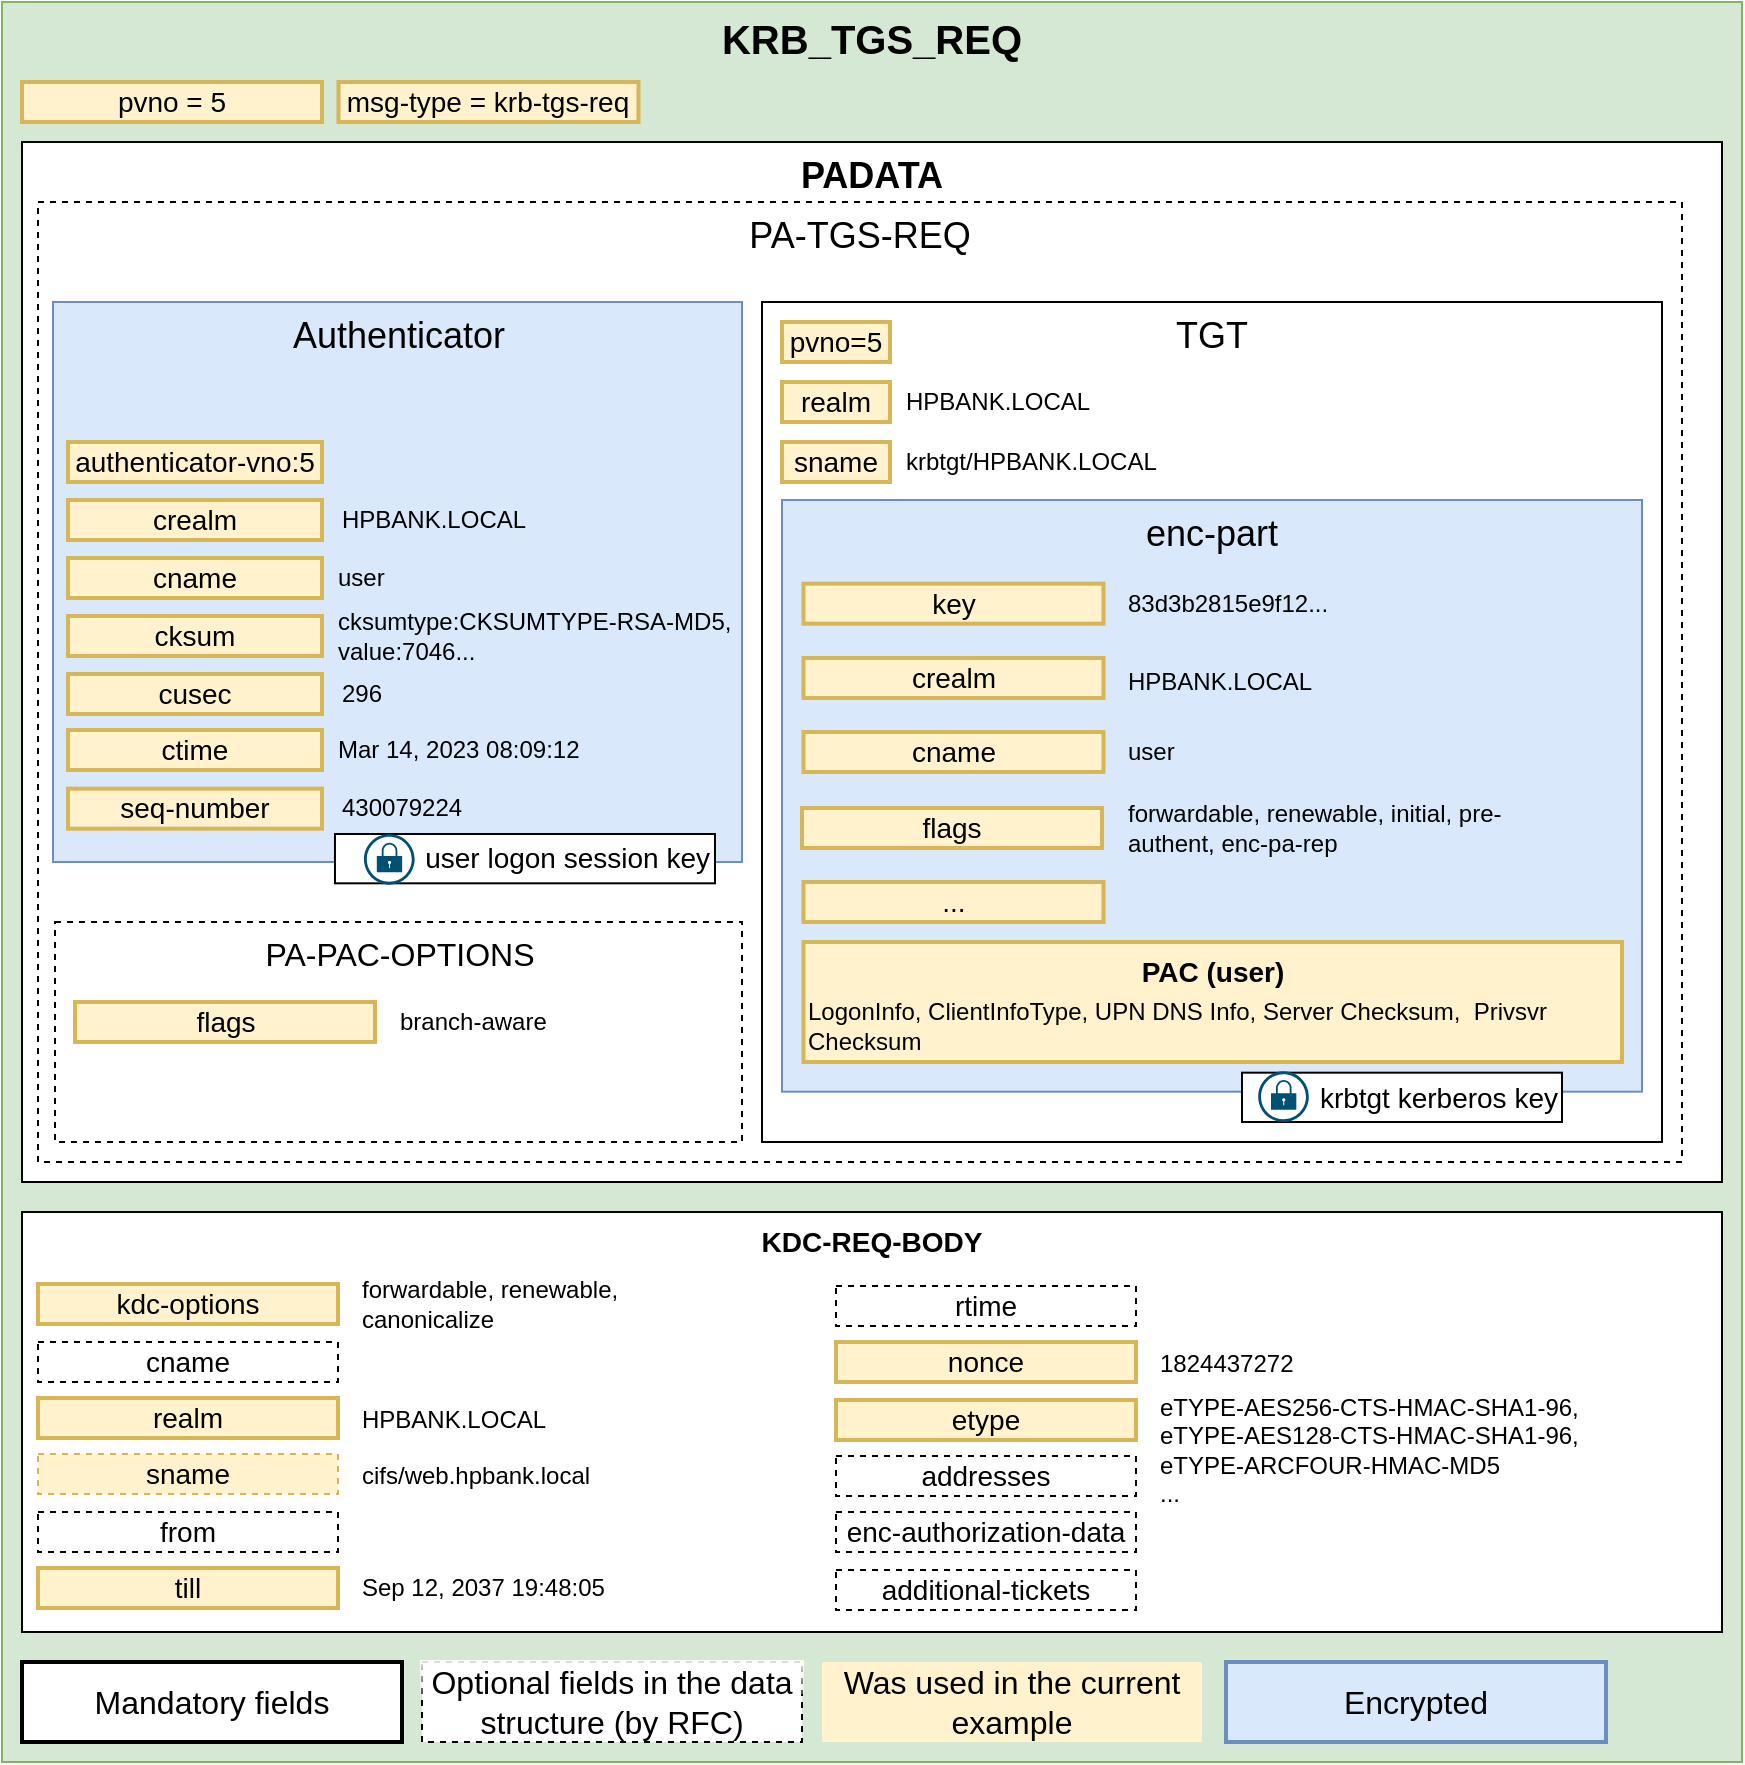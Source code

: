 <mxfile version="20.8.16" type="device"><diagram id="N02soGrRtOyZanOMdubN" name="Страница 1"><mxGraphModel dx="1416" dy="1987" grid="1" gridSize="10" guides="1" tooltips="1" connect="1" arrows="1" fold="1" page="1" pageScale="1" pageWidth="827" pageHeight="1169" math="0" shadow="0"><root><mxCell id="0"/><mxCell id="1" parent="0"/><mxCell id="ev14uYIgox7HySIXr9Gj-22" value="KRB_TGS_REQ" style="rounded=0;whiteSpace=wrap;html=1;shadow=0;fontSize=20;fillColor=#d5e8d4;strokeColor=#82b366;verticalAlign=top;fontStyle=1" parent="1" vertex="1"><mxGeometry x="30" y="-20" width="870" height="880" as="geometry"/></mxCell><mxCell id="qLcajK9TCWpP67K81OmP-1" value="PADATA" style="rounded=0;whiteSpace=wrap;html=1;fontSize=18;verticalAlign=top;fontStyle=1" parent="1" vertex="1"><mxGeometry x="40" y="50" width="850" height="520" as="geometry"/></mxCell><mxCell id="ev14uYIgox7HySIXr9Gj-2" value="KDC-REQ-BODY" style="rounded=0;whiteSpace=wrap;html=1;fontSize=14;verticalAlign=top;fontStyle=1" parent="1" vertex="1"><mxGeometry x="40" y="585" width="850" height="210" as="geometry"/></mxCell><mxCell id="ev14uYIgox7HySIXr9Gj-9" value="&lt;font style=&quot;font-size: 14px;&quot;&gt;kdc-options&lt;/font&gt;" style="rounded=0;whiteSpace=wrap;html=1;fontSize=14;strokeWidth=2;fillColor=#fff2cc;strokeColor=#d6b656;" parent="1" vertex="1"><mxGeometry x="48" y="621" width="150" height="20" as="geometry"/></mxCell><mxCell id="ev14uYIgox7HySIXr9Gj-10" value="&lt;font style=&quot;font-size: 14px;&quot;&gt;cname&lt;/font&gt;" style="rounded=0;whiteSpace=wrap;html=1;fontSize=14;dashed=1;" parent="1" vertex="1"><mxGeometry x="48" y="650" width="150" height="20" as="geometry"/></mxCell><mxCell id="ev14uYIgox7HySIXr9Gj-11" value="&lt;font style=&quot;font-size: 14px;&quot;&gt;realm&lt;/font&gt;" style="rounded=0;whiteSpace=wrap;html=1;fontSize=14;strokeWidth=2;fillColor=#fff2cc;strokeColor=#d6b656;" parent="1" vertex="1"><mxGeometry x="48" y="678" width="150" height="20" as="geometry"/></mxCell><mxCell id="ev14uYIgox7HySIXr9Gj-12" value="&lt;font style=&quot;font-size: 14px;&quot;&gt;sname&lt;/font&gt;" style="rounded=0;whiteSpace=wrap;html=1;fontSize=14;dashed=1;fillColor=#fff2cc;strokeColor=#d6b656;" parent="1" vertex="1"><mxGeometry x="48" y="706" width="150" height="20" as="geometry"/></mxCell><mxCell id="ev14uYIgox7HySIXr9Gj-13" value="&lt;font style=&quot;font-size: 14px;&quot;&gt;from&lt;/font&gt;" style="rounded=0;whiteSpace=wrap;html=1;fontSize=14;dashed=1;" parent="1" vertex="1"><mxGeometry x="48" y="735" width="150" height="20" as="geometry"/></mxCell><mxCell id="ev14uYIgox7HySIXr9Gj-14" value="&lt;font style=&quot;font-size: 14px;&quot;&gt;till&lt;/font&gt;" style="rounded=0;whiteSpace=wrap;html=1;fontSize=14;strokeWidth=2;fillColor=#fff2cc;strokeColor=#d6b656;" parent="1" vertex="1"><mxGeometry x="48" y="763" width="150" height="20" as="geometry"/></mxCell><mxCell id="ev14uYIgox7HySIXr9Gj-16" value="&lt;font style=&quot;font-size: 14px;&quot;&gt;rtime&lt;/font&gt;" style="rounded=0;whiteSpace=wrap;html=1;fontSize=14;dashed=1;" parent="1" vertex="1"><mxGeometry x="447" y="622" width="150" height="20" as="geometry"/></mxCell><mxCell id="ev14uYIgox7HySIXr9Gj-17" value="&lt;font style=&quot;font-size: 14px;&quot;&gt;nonce&lt;/font&gt;" style="rounded=0;whiteSpace=wrap;html=1;fontSize=14;strokeWidth=2;fillColor=#fff2cc;strokeColor=#d6b656;" parent="1" vertex="1"><mxGeometry x="447" y="650" width="150" height="20" as="geometry"/></mxCell><mxCell id="ev14uYIgox7HySIXr9Gj-18" value="&lt;font style=&quot;font-size: 14px;&quot;&gt;etype&lt;/font&gt;" style="rounded=0;whiteSpace=wrap;html=1;fontSize=14;strokeWidth=2;fillColor=#fff2cc;strokeColor=#d6b656;" parent="1" vertex="1"><mxGeometry x="447" y="679" width="150" height="20" as="geometry"/></mxCell><mxCell id="ev14uYIgox7HySIXr9Gj-19" value="&lt;font style=&quot;font-size: 14px;&quot;&gt;addresses&lt;/font&gt;" style="rounded=0;whiteSpace=wrap;html=1;fontSize=14;dashed=1;" parent="1" vertex="1"><mxGeometry x="447" y="707" width="150" height="20" as="geometry"/></mxCell><mxCell id="ev14uYIgox7HySIXr9Gj-20" value="&lt;font style=&quot;font-size: 14px;&quot;&gt;enc-authorization-data&lt;/font&gt;" style="rounded=0;whiteSpace=wrap;html=1;fontSize=14;dashed=1;" parent="1" vertex="1"><mxGeometry x="447" y="735" width="150" height="20" as="geometry"/></mxCell><mxCell id="ev14uYIgox7HySIXr9Gj-21" value="&lt;font style=&quot;font-size: 14px;&quot;&gt;additional-tickets&lt;/font&gt;" style="rounded=0;whiteSpace=wrap;html=1;fontSize=14;dashed=1;" parent="1" vertex="1"><mxGeometry x="447" y="764" width="150" height="20" as="geometry"/></mxCell><mxCell id="qLcajK9TCWpP67K81OmP-5" value="forwardable, renewable, canonicalize&amp;nbsp;" style="text;html=1;strokeColor=none;fillColor=none;align=left;verticalAlign=middle;whiteSpace=wrap;rounded=0;fontSize=12;" parent="1" vertex="1"><mxGeometry x="208" y="616.5" width="152" height="29" as="geometry"/></mxCell><mxCell id="qLcajK9TCWpP67K81OmP-7" value="HPBANK.LOCAL" style="text;html=1;strokeColor=none;fillColor=none;align=left;verticalAlign=middle;whiteSpace=wrap;rounded=0;fontSize=12;" parent="1" vertex="1"><mxGeometry x="208" y="679" width="140" height="20" as="geometry"/></mxCell><mxCell id="qLcajK9TCWpP67K81OmP-10" value="Sep 12, 2037 19:48:05" style="text;html=1;strokeColor=none;fillColor=none;align=left;verticalAlign=middle;whiteSpace=wrap;rounded=0;fontSize=12;" parent="1" vertex="1"><mxGeometry x="208" y="763" width="140" height="20" as="geometry"/></mxCell><mxCell id="qLcajK9TCWpP67K81OmP-12" value="1824437272" style="text;html=1;strokeColor=none;fillColor=none;align=left;verticalAlign=middle;whiteSpace=wrap;rounded=0;fontSize=12;" parent="1" vertex="1"><mxGeometry x="607" y="651" width="140" height="20" as="geometry"/></mxCell><mxCell id="qLcajK9TCWpP67K81OmP-13" value="eTYPE-AES256-CTS-HMAC-SHA1-96,&amp;nbsp;&lt;br&gt;eTYPE-AES128-CTS-HMAC-SHA1-96, eTYPE-ARCFOUR-HMAC-MD5&lt;br&gt;..." style="text;whiteSpace=wrap;html=1;fontSize=12;" parent="1" vertex="1"><mxGeometry x="607" y="669" width="220" height="61" as="geometry"/></mxCell><mxCell id="qLcajK9TCWpP67K81OmP-15" value="&lt;font style=&quot;font-size: 18px;&quot;&gt;&lt;font style=&quot;font-size: 18px;&quot;&gt;PA-TGS-REQ&lt;/font&gt;&lt;/font&gt;" style="text;whiteSpace=wrap;html=1;fontSize=16;strokeColor=default;dashed=1;align=center;verticalAlign=top;" parent="1" vertex="1"><mxGeometry x="48" y="80" width="822" height="480" as="geometry"/></mxCell><mxCell id="o_5ndfhMjhnVo2dNh8Ws-1" value="&lt;font style=&quot;font-size: 14px;&quot;&gt;pvno =&amp;nbsp;&lt;/font&gt;5" style="rounded=0;whiteSpace=wrap;html=1;fontSize=14;strokeWidth=2;fillColor=#fff2cc;strokeColor=#d6b656;" parent="1" vertex="1"><mxGeometry x="40" y="20" width="150" height="20" as="geometry"/></mxCell><mxCell id="o_5ndfhMjhnVo2dNh8Ws-2" value="&lt;font style=&quot;font-size: 14px;&quot;&gt;msg-type = krb-tgs-req&lt;/font&gt;" style="rounded=0;whiteSpace=wrap;html=1;fontSize=14;strokeWidth=2;fillColor=#fff2cc;strokeColor=#d6b656;" parent="1" vertex="1"><mxGeometry x="198.25" y="20" width="150" height="20" as="geometry"/></mxCell><mxCell id="o_5ndfhMjhnVo2dNh8Ws-3" value="PA-PAC-OPTIONS" style="text;whiteSpace=wrap;html=1;fontSize=16;strokeColor=default;dashed=1;align=center;verticalAlign=top;" parent="1" vertex="1"><mxGeometry x="56.5" y="440" width="343.5" height="110" as="geometry"/></mxCell><mxCell id="o_5ndfhMjhnVo2dNh8Ws-11" value="&lt;font style=&quot;font-size: 18px;&quot;&gt;Authenticator&lt;/font&gt;" style="rounded=0;whiteSpace=wrap;html=1;labelBorderColor=none;strokeColor=#6c8ebf;verticalAlign=top;fillColor=#dae8fc;fontSize=18;" parent="1" vertex="1"><mxGeometry x="55.5" y="130" width="344.5" height="280" as="geometry"/></mxCell><mxCell id="o_5ndfhMjhnVo2dNh8Ws-12" value="user logon session key" style="rounded=0;whiteSpace=wrap;html=1;shadow=0;fontSize=14;fillColor=default;gradientColor=none;align=right;" parent="1" vertex="1"><mxGeometry x="196.49" y="396" width="190" height="24.66" as="geometry"/></mxCell><mxCell id="o_5ndfhMjhnVo2dNh8Ws-13" value="" style="sketch=0;points=[[0.5,0,0],[1,0.5,0],[0.5,1,0],[0,0.5,0],[0.145,0.145,0],[0.856,0.145,0],[0.855,0.856,0],[0.145,0.855,0]];verticalLabelPosition=bottom;html=1;verticalAlign=top;aspect=fixed;align=center;pointerEvents=1;shape=mxgraph.cisco19.lock;fillColor=#005073;strokeColor=none;gradientColor=none;shadow=0;fontSize=14;" parent="1" vertex="1"><mxGeometry x="210.98" y="396" width="25.34" height="25.34" as="geometry"/></mxCell><mxCell id="o_5ndfhMjhnVo2dNh8Ws-15" value="&lt;font style=&quot;font-size: 14px;&quot;&gt;authenticator-vno:5&lt;/font&gt;" style="rounded=0;whiteSpace=wrap;html=1;fontSize=14;strokeWidth=2;fillColor=#fff2cc;strokeColor=#d6b656;" parent="1" vertex="1"><mxGeometry x="63" y="200" width="127" height="20" as="geometry"/></mxCell><mxCell id="o_5ndfhMjhnVo2dNh8Ws-16" value="&lt;font style=&quot;font-size: 14px;&quot;&gt;crealm&lt;/font&gt;" style="rounded=0;whiteSpace=wrap;html=1;fontSize=14;strokeWidth=2;fillColor=#fff2cc;strokeColor=#d6b656;" parent="1" vertex="1"><mxGeometry x="63" y="229" width="127" height="20" as="geometry"/></mxCell><mxCell id="o_5ndfhMjhnVo2dNh8Ws-17" value="&lt;font style=&quot;font-size: 14px;&quot;&gt;cname&lt;/font&gt;" style="rounded=0;whiteSpace=wrap;html=1;fontSize=14;strokeWidth=2;fillColor=#fff2cc;strokeColor=#d6b656;" parent="1" vertex="1"><mxGeometry x="63" y="258" width="127" height="20" as="geometry"/></mxCell><mxCell id="o_5ndfhMjhnVo2dNh8Ws-18" value="&lt;font style=&quot;font-size: 14px;&quot;&gt;cksum&lt;/font&gt;" style="rounded=0;whiteSpace=wrap;html=1;fontSize=14;strokeWidth=2;fillColor=#fff2cc;strokeColor=#d6b656;" parent="1" vertex="1"><mxGeometry x="63" y="287" width="127" height="20" as="geometry"/></mxCell><mxCell id="o_5ndfhMjhnVo2dNh8Ws-19" value="&lt;font style=&quot;font-size: 14px;&quot;&gt;cusec&lt;/font&gt;" style="rounded=0;whiteSpace=wrap;html=1;fontSize=14;strokeWidth=2;fillColor=#fff2cc;strokeColor=#d6b656;" parent="1" vertex="1"><mxGeometry x="63" y="316" width="127" height="20" as="geometry"/></mxCell><mxCell id="o_5ndfhMjhnVo2dNh8Ws-20" value="&lt;font style=&quot;font-size: 14px;&quot;&gt;ctime&lt;/font&gt;" style="rounded=0;whiteSpace=wrap;html=1;fontSize=14;strokeWidth=2;labelBackgroundColor=none;fillColor=#fff2cc;strokeColor=#d6b656;" parent="1" vertex="1"><mxGeometry x="63" y="344" width="127" height="20" as="geometry"/></mxCell><mxCell id="o_5ndfhMjhnVo2dNh8Ws-21" value="&lt;font style=&quot;font-size: 14px;&quot;&gt;seq-number&lt;/font&gt;" style="rounded=0;whiteSpace=wrap;html=1;fontSize=14;strokeWidth=2;fillColor=#fff2cc;strokeColor=#d6b656;" parent="1" vertex="1"><mxGeometry x="63" y="373.33" width="127" height="20" as="geometry"/></mxCell><mxCell id="o_5ndfhMjhnVo2dNh8Ws-23" value="HPBANK.LOCAL" style="text;html=1;strokeColor=none;fillColor=none;align=left;verticalAlign=middle;whiteSpace=wrap;rounded=0;fontSize=12;" parent="1" vertex="1"><mxGeometry x="198" y="229" width="92" height="20" as="geometry"/></mxCell><mxCell id="o_5ndfhMjhnVo2dNh8Ws-24" value="user" style="text;html=1;strokeColor=none;fillColor=none;align=left;verticalAlign=middle;whiteSpace=wrap;rounded=0;fontSize=12;" parent="1" vertex="1"><mxGeometry x="196.49" y="258" width="42" height="20" as="geometry"/></mxCell><mxCell id="o_5ndfhMjhnVo2dNh8Ws-25" value="296" style="text;html=1;strokeColor=none;fillColor=none;align=left;verticalAlign=middle;whiteSpace=wrap;rounded=0;fontSize=12;" parent="1" vertex="1"><mxGeometry x="198.25" y="316" width="96" height="20" as="geometry"/></mxCell><mxCell id="o_5ndfhMjhnVo2dNh8Ws-26" value="Mar 14, 2023 08:09:12&amp;nbsp;" style="text;html=1;strokeColor=none;fillColor=none;align=left;verticalAlign=middle;whiteSpace=wrap;rounded=0;fontSize=12;" parent="1" vertex="1"><mxGeometry x="196.49" y="344" width="202" height="20" as="geometry"/></mxCell><mxCell id="o_5ndfhMjhnVo2dNh8Ws-27" value="cksumtype:CKSUMTYPE-RSA-MD5, value:7046..." style="text;html=1;strokeColor=none;fillColor=none;align=left;verticalAlign=middle;whiteSpace=wrap;rounded=0;fontSize=12;" parent="1" vertex="1"><mxGeometry x="196.49" y="279" width="203.51" height="35" as="geometry"/></mxCell><mxCell id="o_5ndfhMjhnVo2dNh8Ws-31" value="430079224" style="text;html=1;strokeColor=none;fillColor=none;align=left;verticalAlign=middle;whiteSpace=wrap;rounded=0;fontSize=12;" parent="1" vertex="1"><mxGeometry x="198.25" y="373.33" width="92" height="20" as="geometry"/></mxCell><mxCell id="o_5ndfhMjhnVo2dNh8Ws-33" value="&lt;font style=&quot;font-size: 14px;&quot;&gt;flags&lt;/font&gt;" style="rounded=0;whiteSpace=wrap;html=1;fontSize=14;strokeWidth=2;fillColor=#fff2cc;strokeColor=#d6b656;" parent="1" vertex="1"><mxGeometry x="66.5" y="480" width="150" height="20" as="geometry"/></mxCell><mxCell id="o_5ndfhMjhnVo2dNh8Ws-34" value="branch-aware" style="text;html=1;strokeColor=none;fillColor=none;align=left;verticalAlign=middle;whiteSpace=wrap;rounded=0;fontSize=12;" parent="1" vertex="1"><mxGeometry x="226.5" y="481" width="80" height="18" as="geometry"/></mxCell><mxCell id="o_5ndfhMjhnVo2dNh8Ws-35" value="cifs/web.hpbank.local" style="text;html=1;strokeColor=none;fillColor=none;align=left;verticalAlign=middle;whiteSpace=wrap;rounded=0;fontSize=12;" parent="1" vertex="1"><mxGeometry x="208" y="707" width="140" height="20" as="geometry"/></mxCell><mxCell id="Jyo9Wf_Abiavt-Pb372G-1" value="Mandatory fields" style="rounded=0;whiteSpace=wrap;html=1;strokeColor=default;fontSize=16;strokeWidth=2;" parent="1" vertex="1"><mxGeometry x="40" y="810" width="190" height="40" as="geometry"/></mxCell><mxCell id="Jyo9Wf_Abiavt-Pb372G-2" value="Optional fields in the data structure (by RFC)" style="rounded=0;whiteSpace=wrap;html=1;strokeColor=default;fontSize=16;strokeWidth=1;dashed=1;fontStyle=0;glass=1;" parent="1" vertex="1"><mxGeometry x="240" y="810" width="190" height="40" as="geometry"/></mxCell><mxCell id="Jyo9Wf_Abiavt-Pb372G-3" value="Was used in the current example" style="rounded=0;whiteSpace=wrap;html=1;strokeColor=none;fontSize=16;strokeWidth=2;fillColor=#fff2cc;" parent="1" vertex="1"><mxGeometry x="440" y="810" width="190" height="40" as="geometry"/></mxCell><mxCell id="Jyo9Wf_Abiavt-Pb372G-4" value="Encrypted" style="rounded=0;whiteSpace=wrap;html=1;strokeColor=#6c8ebf;fontSize=16;strokeWidth=2;fillColor=#dae8fc;" parent="1" vertex="1"><mxGeometry x="642" y="810" width="190" height="40" as="geometry"/></mxCell><mxCell id="E2rzR_usX8castcoFhuU-5" value="TGT" style="rounded=0;whiteSpace=wrap;html=1;verticalAlign=top;fontSize=18;" parent="1" vertex="1"><mxGeometry x="410" y="130" width="450" height="420" as="geometry"/></mxCell><mxCell id="E2rzR_usX8castcoFhuU-6" value="logon session key" style="rounded=0;whiteSpace=wrap;html=1;fontSize=14;strokeWidth=2;fillColor=#fff2cc;strokeColor=#d6b656;" parent="1" vertex="1"><mxGeometry x="430.75" y="261.84" width="150" height="20" as="geometry"/></mxCell><mxCell id="E2rzR_usX8castcoFhuU-7" value="enc-part" style="rounded=0;whiteSpace=wrap;html=1;strokeColor=#6c8ebf;fillColor=#dae8fc;verticalAlign=top;fontSize=18;" parent="1" vertex="1"><mxGeometry x="420" y="229" width="430" height="295.84" as="geometry"/></mxCell><mxCell id="E2rzR_usX8castcoFhuU-8" value="crealm" style="rounded=0;whiteSpace=wrap;html=1;fontSize=14;strokeWidth=2;fillColor=#fff2cc;strokeColor=#d6b656;" parent="1" vertex="1"><mxGeometry x="430.75" y="308" width="150" height="20" as="geometry"/></mxCell><mxCell id="E2rzR_usX8castcoFhuU-9" value="83d3b2815e9f12..." style="text;html=1;strokeColor=none;fillColor=none;align=left;verticalAlign=middle;whiteSpace=wrap;rounded=0;fontSize=12;" parent="1" vertex="1"><mxGeometry x="590.75" y="270.84" width="140" height="20" as="geometry"/></mxCell><mxCell id="E2rzR_usX8castcoFhuU-10" value="HPBANK.LOCAL" style="text;html=1;strokeColor=none;fillColor=none;align=left;verticalAlign=middle;whiteSpace=wrap;rounded=0;fontSize=12;" parent="1" vertex="1"><mxGeometry x="590.75" y="310" width="99.25" height="20" as="geometry"/></mxCell><mxCell id="E2rzR_usX8castcoFhuU-11" value="cname" style="rounded=0;whiteSpace=wrap;html=1;fontSize=14;strokeWidth=2;fillColor=#fff2cc;strokeColor=#d6b656;" parent="1" vertex="1"><mxGeometry x="430.75" y="345" width="150" height="20" as="geometry"/></mxCell><mxCell id="E2rzR_usX8castcoFhuU-12" value="user" style="text;html=1;strokeColor=none;fillColor=none;align=left;verticalAlign=middle;whiteSpace=wrap;rounded=0;fontSize=12;" parent="1" vertex="1"><mxGeometry x="590.75" y="345" width="190" height="20" as="geometry"/></mxCell><mxCell id="E2rzR_usX8castcoFhuU-13" value="flags" style="rounded=0;whiteSpace=wrap;html=1;fontSize=14;strokeWidth=2;fillColor=#fff2cc;strokeColor=#d6b656;" parent="1" vertex="1"><mxGeometry x="430" y="383" width="150" height="20" as="geometry"/></mxCell><mxCell id="E2rzR_usX8castcoFhuU-14" value="forwardable,&amp;nbsp;renewable,&amp;nbsp;initial,&amp;nbsp;pre-authent,&amp;nbsp;enc-pa-rep" style="text;html=1;strokeColor=none;fillColor=none;align=left;verticalAlign=middle;whiteSpace=wrap;rounded=0;fontSize=12;" parent="1" vertex="1"><mxGeometry x="590.75" y="376" width="219.25" height="34" as="geometry"/></mxCell><mxCell id="E2rzR_usX8castcoFhuU-15" value="PAC (user)" style="rounded=0;whiteSpace=wrap;html=1;fontSize=14;strokeWidth=2;fillColor=#fff2cc;strokeColor=#d6b656;verticalAlign=top;fontStyle=1" parent="1" vertex="1"><mxGeometry x="430.75" y="450" width="409.25" height="60" as="geometry"/></mxCell><mxCell id="E2rzR_usX8castcoFhuU-16" value="LogonInfo, ClientInfoType, UPN DNS Info, Server Checksum,&amp;nbsp; Privsvr Checksum" style="text;html=1;strokeColor=none;fillColor=none;align=left;verticalAlign=middle;whiteSpace=wrap;rounded=0;fontSize=12;" parent="1" vertex="1"><mxGeometry x="430.75" y="473" width="399.25" height="37" as="geometry"/></mxCell><mxCell id="E2rzR_usX8castcoFhuU-17" value="..." style="rounded=0;whiteSpace=wrap;html=1;fontSize=14;strokeWidth=2;fillColor=#fff2cc;strokeColor=#d6b656;" parent="1" vertex="1"><mxGeometry x="430.75" y="420" width="150" height="20" as="geometry"/></mxCell><mxCell id="E2rzR_usX8castcoFhuU-18" value="key" style="rounded=0;whiteSpace=wrap;html=1;fontSize=14;strokeWidth=2;fillColor=#fff2cc;strokeColor=#d6b656;" parent="1" vertex="1"><mxGeometry x="430.75" y="270.84" width="150" height="20" as="geometry"/></mxCell><mxCell id="E2rzR_usX8castcoFhuU-19" value="&lt;font style=&quot;font-size: 14px;&quot;&gt;pvno=5&lt;/font&gt;" style="rounded=0;whiteSpace=wrap;html=1;fontSize=14;strokeWidth=2;fillColor=#fff2cc;strokeColor=#d6b656;" parent="1" vertex="1"><mxGeometry x="420" y="140" width="54" height="20" as="geometry"/></mxCell><mxCell id="E2rzR_usX8castcoFhuU-21" value="krbtgt kerberos key" style="rounded=0;whiteSpace=wrap;html=1;shadow=0;fontSize=14;fillColor=default;gradientColor=none;align=right;" parent="1" vertex="1"><mxGeometry x="650" y="515.34" width="160" height="24.66" as="geometry"/></mxCell><mxCell id="E2rzR_usX8castcoFhuU-22" value="" style="sketch=0;points=[[0.5,0,0],[1,0.5,0],[0.5,1,0],[0,0.5,0],[0.145,0.145,0],[0.856,0.145,0],[0.855,0.856,0],[0.145,0.855,0]];verticalLabelPosition=bottom;html=1;verticalAlign=top;aspect=fixed;align=center;pointerEvents=1;shape=mxgraph.cisco19.lock;fillColor=#005073;strokeColor=none;gradientColor=none;shadow=0;fontSize=14;" parent="1" vertex="1"><mxGeometry x="658.08" y="514.66" width="25.339" height="25.339" as="geometry"/></mxCell><mxCell id="E2rzR_usX8castcoFhuU-25" value="&lt;font style=&quot;font-size: 14px;&quot;&gt;realm&lt;/font&gt;" style="rounded=0;whiteSpace=wrap;html=1;fontSize=14;strokeWidth=2;fillColor=#fff2cc;strokeColor=#d6b656;" parent="1" vertex="1"><mxGeometry x="420" y="170" width="54" height="20" as="geometry"/></mxCell><mxCell id="E2rzR_usX8castcoFhuU-26" value="HPBANK.LOCAL" style="text;html=1;strokeColor=none;fillColor=none;align=left;verticalAlign=middle;whiteSpace=wrap;rounded=0;fontSize=12;" parent="1" vertex="1"><mxGeometry x="480" y="170" width="92" height="20" as="geometry"/></mxCell><mxCell id="E2rzR_usX8castcoFhuU-27" value="&lt;font style=&quot;font-size: 14px;&quot;&gt;sname&lt;/font&gt;" style="rounded=0;whiteSpace=wrap;html=1;fontSize=14;strokeWidth=2;fillColor=#fff2cc;strokeColor=#d6b656;" parent="1" vertex="1"><mxGeometry x="420" y="200" width="54" height="20" as="geometry"/></mxCell><mxCell id="E2rzR_usX8castcoFhuU-28" value="krbtgt/HPBANK.LOCAL" style="text;html=1;strokeColor=none;fillColor=none;align=left;verticalAlign=middle;whiteSpace=wrap;rounded=0;fontSize=12;" parent="1" vertex="1"><mxGeometry x="480" y="200.0" width="190" height="20" as="geometry"/></mxCell></root></mxGraphModel></diagram></mxfile>